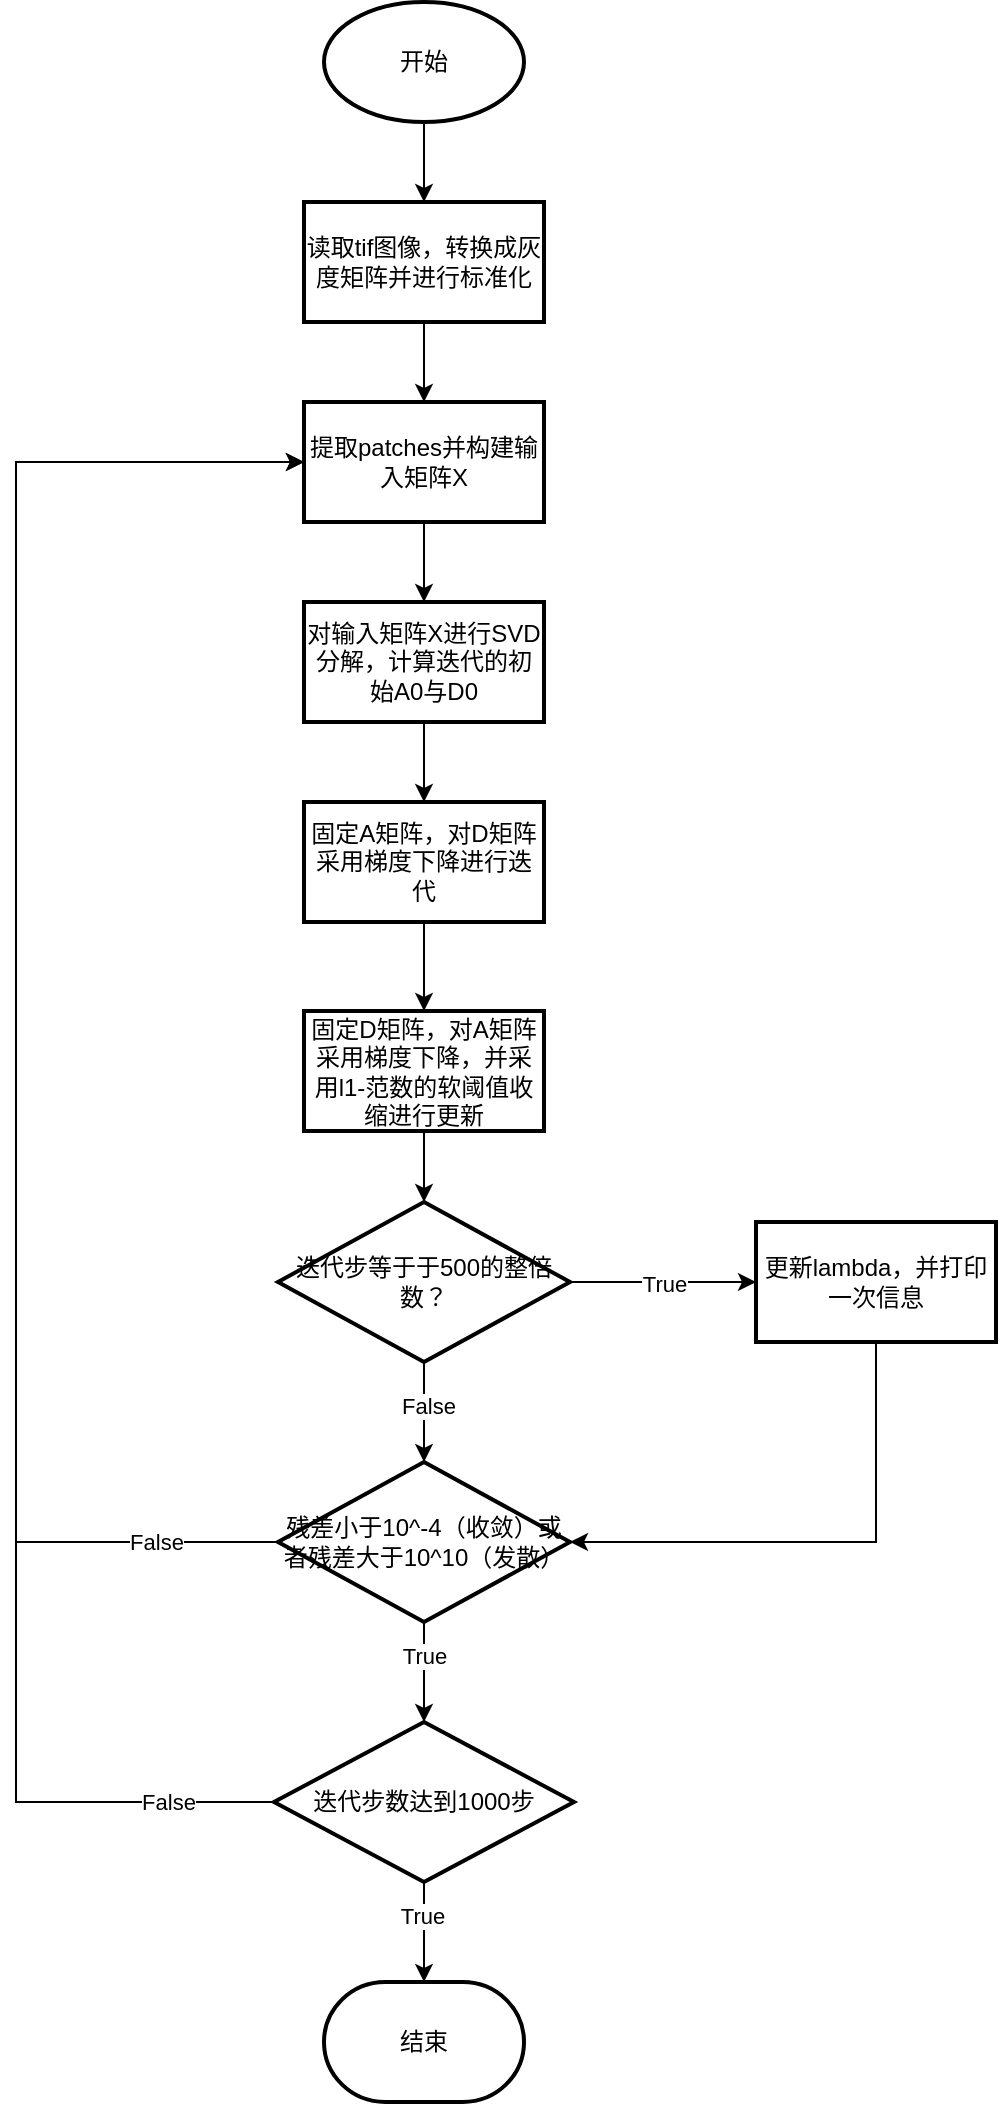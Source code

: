 <mxfile version="22.1.2" type="device">
  <diagram name="第 1 页" id="LjtXCs0cirodQ7foeRpn">
    <mxGraphModel dx="2074" dy="1196" grid="1" gridSize="10" guides="1" tooltips="1" connect="1" arrows="1" fold="1" page="1" pageScale="1" pageWidth="827" pageHeight="1169" math="0" shadow="0">
      <root>
        <mxCell id="0" />
        <mxCell id="1" parent="0" />
        <mxCell id="52K3dLHCDRgLTuiudJ5l-14" value="" style="edgeStyle=orthogonalEdgeStyle;rounded=0;orthogonalLoop=1;jettySize=auto;html=1;" edge="1" parent="1" source="52K3dLHCDRgLTuiudJ5l-1" target="52K3dLHCDRgLTuiudJ5l-13">
          <mxGeometry relative="1" as="geometry" />
        </mxCell>
        <mxCell id="52K3dLHCDRgLTuiudJ5l-1" value="开始" style="strokeWidth=2;html=1;shape=mxgraph.flowchart.start_1;whiteSpace=wrap;" vertex="1" parent="1">
          <mxGeometry x="364" y="20" width="100" height="60" as="geometry" />
        </mxCell>
        <mxCell id="52K3dLHCDRgLTuiudJ5l-16" value="" style="edgeStyle=orthogonalEdgeStyle;rounded=0;orthogonalLoop=1;jettySize=auto;html=1;" edge="1" parent="1" source="52K3dLHCDRgLTuiudJ5l-13" target="52K3dLHCDRgLTuiudJ5l-15">
          <mxGeometry relative="1" as="geometry" />
        </mxCell>
        <mxCell id="52K3dLHCDRgLTuiudJ5l-13" value="读取tif图像，转换成灰度矩阵并进行标准化" style="whiteSpace=wrap;html=1;strokeWidth=2;" vertex="1" parent="1">
          <mxGeometry x="354" y="120" width="120" height="60" as="geometry" />
        </mxCell>
        <mxCell id="52K3dLHCDRgLTuiudJ5l-19" value="" style="edgeStyle=orthogonalEdgeStyle;rounded=0;orthogonalLoop=1;jettySize=auto;html=1;" edge="1" parent="1" source="52K3dLHCDRgLTuiudJ5l-15" target="52K3dLHCDRgLTuiudJ5l-18">
          <mxGeometry relative="1" as="geometry" />
        </mxCell>
        <mxCell id="52K3dLHCDRgLTuiudJ5l-15" value="提取patches并构建输入矩阵X" style="whiteSpace=wrap;html=1;strokeWidth=2;" vertex="1" parent="1">
          <mxGeometry x="354" y="220" width="120" height="60" as="geometry" />
        </mxCell>
        <mxCell id="52K3dLHCDRgLTuiudJ5l-21" value="" style="edgeStyle=orthogonalEdgeStyle;rounded=0;orthogonalLoop=1;jettySize=auto;html=1;" edge="1" parent="1" source="52K3dLHCDRgLTuiudJ5l-18" target="52K3dLHCDRgLTuiudJ5l-20">
          <mxGeometry relative="1" as="geometry" />
        </mxCell>
        <mxCell id="52K3dLHCDRgLTuiudJ5l-18" value="对输入矩阵X进行SVD分解，计算迭代的初始A0与D0" style="whiteSpace=wrap;html=1;strokeWidth=2;" vertex="1" parent="1">
          <mxGeometry x="354" y="320" width="120" height="60" as="geometry" />
        </mxCell>
        <mxCell id="52K3dLHCDRgLTuiudJ5l-23" value="" style="edgeStyle=orthogonalEdgeStyle;rounded=0;orthogonalLoop=1;jettySize=auto;html=1;" edge="1" parent="1" source="52K3dLHCDRgLTuiudJ5l-20" target="52K3dLHCDRgLTuiudJ5l-22">
          <mxGeometry relative="1" as="geometry" />
        </mxCell>
        <mxCell id="52K3dLHCDRgLTuiudJ5l-20" value="固定A矩阵，对D矩阵采用梯度下降进行迭代" style="whiteSpace=wrap;html=1;strokeWidth=2;" vertex="1" parent="1">
          <mxGeometry x="354" y="420" width="120" height="60" as="geometry" />
        </mxCell>
        <mxCell id="52K3dLHCDRgLTuiudJ5l-25" value="" style="edgeStyle=orthogonalEdgeStyle;rounded=0;orthogonalLoop=1;jettySize=auto;html=1;" edge="1" parent="1" source="52K3dLHCDRgLTuiudJ5l-22" target="52K3dLHCDRgLTuiudJ5l-24">
          <mxGeometry relative="1" as="geometry" />
        </mxCell>
        <mxCell id="52K3dLHCDRgLTuiudJ5l-22" value="固定D矩阵，对A矩阵采用梯度下降，并采用l1-范数的软阈值收缩进行更新" style="whiteSpace=wrap;html=1;strokeWidth=2;" vertex="1" parent="1">
          <mxGeometry x="354" y="524.5" width="120" height="60" as="geometry" />
        </mxCell>
        <mxCell id="52K3dLHCDRgLTuiudJ5l-27" value="" style="edgeStyle=orthogonalEdgeStyle;rounded=0;orthogonalLoop=1;jettySize=auto;html=1;" edge="1" parent="1" source="52K3dLHCDRgLTuiudJ5l-24" target="52K3dLHCDRgLTuiudJ5l-26">
          <mxGeometry relative="1" as="geometry" />
        </mxCell>
        <mxCell id="52K3dLHCDRgLTuiudJ5l-31" value="True" style="edgeLabel;html=1;align=center;verticalAlign=middle;resizable=0;points=[];" vertex="1" connectable="0" parent="52K3dLHCDRgLTuiudJ5l-27">
          <mxGeometry x="0.011" y="-1" relative="1" as="geometry">
            <mxPoint as="offset" />
          </mxGeometry>
        </mxCell>
        <mxCell id="52K3dLHCDRgLTuiudJ5l-34" value="" style="edgeStyle=orthogonalEdgeStyle;rounded=0;orthogonalLoop=1;jettySize=auto;html=1;" edge="1" parent="1" source="52K3dLHCDRgLTuiudJ5l-24" target="52K3dLHCDRgLTuiudJ5l-33">
          <mxGeometry relative="1" as="geometry" />
        </mxCell>
        <mxCell id="52K3dLHCDRgLTuiudJ5l-36" value="False" style="edgeLabel;html=1;align=center;verticalAlign=middle;resizable=0;points=[];" vertex="1" connectable="0" parent="52K3dLHCDRgLTuiudJ5l-34">
          <mxGeometry x="-0.114" y="2" relative="1" as="geometry">
            <mxPoint as="offset" />
          </mxGeometry>
        </mxCell>
        <mxCell id="52K3dLHCDRgLTuiudJ5l-24" value="迭代步等于于500的整倍数？" style="rhombus;whiteSpace=wrap;html=1;strokeWidth=2;" vertex="1" parent="1">
          <mxGeometry x="341" y="620" width="146" height="80" as="geometry" />
        </mxCell>
        <mxCell id="52K3dLHCDRgLTuiudJ5l-30" style="edgeStyle=orthogonalEdgeStyle;rounded=0;orthogonalLoop=1;jettySize=auto;html=1;exitX=0.5;exitY=1;exitDx=0;exitDy=0;entryX=1;entryY=0.5;entryDx=0;entryDy=0;" edge="1" parent="1" source="52K3dLHCDRgLTuiudJ5l-26" target="52K3dLHCDRgLTuiudJ5l-33">
          <mxGeometry relative="1" as="geometry">
            <mxPoint x="474" y="820" as="targetPoint" />
          </mxGeometry>
        </mxCell>
        <mxCell id="52K3dLHCDRgLTuiudJ5l-26" value="更新lambda，并打印一次信息" style="whiteSpace=wrap;html=1;strokeWidth=2;" vertex="1" parent="1">
          <mxGeometry x="580" y="630" width="120" height="60" as="geometry" />
        </mxCell>
        <mxCell id="52K3dLHCDRgLTuiudJ5l-38" value="" style="edgeStyle=orthogonalEdgeStyle;rounded=0;orthogonalLoop=1;jettySize=auto;html=1;" edge="1" parent="1" source="52K3dLHCDRgLTuiudJ5l-33" target="52K3dLHCDRgLTuiudJ5l-37">
          <mxGeometry relative="1" as="geometry" />
        </mxCell>
        <mxCell id="52K3dLHCDRgLTuiudJ5l-39" value="True" style="edgeLabel;html=1;align=center;verticalAlign=middle;resizable=0;points=[];" vertex="1" connectable="0" parent="52K3dLHCDRgLTuiudJ5l-38">
          <mxGeometry x="-0.343" relative="1" as="geometry">
            <mxPoint as="offset" />
          </mxGeometry>
        </mxCell>
        <mxCell id="52K3dLHCDRgLTuiudJ5l-45" style="edgeStyle=orthogonalEdgeStyle;rounded=0;orthogonalLoop=1;jettySize=auto;html=1;exitX=0;exitY=0.5;exitDx=0;exitDy=0;entryX=0;entryY=0.5;entryDx=0;entryDy=0;" edge="1" parent="1" source="52K3dLHCDRgLTuiudJ5l-33" target="52K3dLHCDRgLTuiudJ5l-15">
          <mxGeometry relative="1" as="geometry">
            <mxPoint x="230" y="250" as="targetPoint" />
            <Array as="points">
              <mxPoint x="210" y="790" />
              <mxPoint x="210" y="250" />
            </Array>
          </mxGeometry>
        </mxCell>
        <mxCell id="52K3dLHCDRgLTuiudJ5l-47" value="False" style="edgeLabel;html=1;align=center;verticalAlign=middle;resizable=0;points=[];" vertex="1" connectable="0" parent="52K3dLHCDRgLTuiudJ5l-45">
          <mxGeometry x="-0.868" y="5" relative="1" as="geometry">
            <mxPoint x="-7" y="-5" as="offset" />
          </mxGeometry>
        </mxCell>
        <mxCell id="52K3dLHCDRgLTuiudJ5l-33" value="残差小于10^-4（收敛）或者残差大于10^10（发散）" style="rhombus;whiteSpace=wrap;html=1;strokeWidth=2;" vertex="1" parent="1">
          <mxGeometry x="341" y="750" width="146" height="80" as="geometry" />
        </mxCell>
        <mxCell id="52K3dLHCDRgLTuiudJ5l-41" value="" style="edgeStyle=orthogonalEdgeStyle;rounded=0;orthogonalLoop=1;jettySize=auto;html=1;" edge="1" parent="1" source="52K3dLHCDRgLTuiudJ5l-37" target="52K3dLHCDRgLTuiudJ5l-40">
          <mxGeometry relative="1" as="geometry" />
        </mxCell>
        <mxCell id="52K3dLHCDRgLTuiudJ5l-42" value="True" style="edgeLabel;html=1;align=center;verticalAlign=middle;resizable=0;points=[];" vertex="1" connectable="0" parent="52K3dLHCDRgLTuiudJ5l-41">
          <mxGeometry x="-0.35" y="-1" relative="1" as="geometry">
            <mxPoint as="offset" />
          </mxGeometry>
        </mxCell>
        <mxCell id="52K3dLHCDRgLTuiudJ5l-48" style="edgeStyle=orthogonalEdgeStyle;rounded=0;orthogonalLoop=1;jettySize=auto;html=1;exitX=0;exitY=0.5;exitDx=0;exitDy=0;entryX=0;entryY=0.5;entryDx=0;entryDy=0;" edge="1" parent="1" source="52K3dLHCDRgLTuiudJ5l-37" target="52K3dLHCDRgLTuiudJ5l-15">
          <mxGeometry relative="1" as="geometry">
            <Array as="points">
              <mxPoint x="210" y="920" />
              <mxPoint x="210" y="250" />
            </Array>
          </mxGeometry>
        </mxCell>
        <mxCell id="52K3dLHCDRgLTuiudJ5l-49" value="False" style="edgeLabel;html=1;align=center;verticalAlign=middle;resizable=0;points=[];" vertex="1" connectable="0" parent="52K3dLHCDRgLTuiudJ5l-48">
          <mxGeometry x="-0.888" relative="1" as="geometry">
            <mxPoint as="offset" />
          </mxGeometry>
        </mxCell>
        <mxCell id="52K3dLHCDRgLTuiudJ5l-37" value="迭代步数达到1000步" style="rhombus;whiteSpace=wrap;html=1;strokeWidth=2;" vertex="1" parent="1">
          <mxGeometry x="339" y="880" width="150" height="80" as="geometry" />
        </mxCell>
        <mxCell id="52K3dLHCDRgLTuiudJ5l-40" value="结束" style="strokeWidth=2;html=1;shape=mxgraph.flowchart.terminator;whiteSpace=wrap;" vertex="1" parent="1">
          <mxGeometry x="364" y="1010" width="100" height="60" as="geometry" />
        </mxCell>
      </root>
    </mxGraphModel>
  </diagram>
</mxfile>
